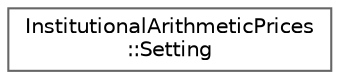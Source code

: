 digraph "Graphical Class Hierarchy"
{
 // LATEX_PDF_SIZE
  bgcolor="transparent";
  edge [fontname=Helvetica,fontsize=10,labelfontname=Helvetica,labelfontsize=10];
  node [fontname=Helvetica,fontsize=10,shape=box,height=0.2,width=0.4];
  rankdir="LR";
  Node0 [id="Node000000",label="InstitutionalArithmeticPrices\l::Setting",height=0.2,width=0.4,color="grey40", fillcolor="white", style="filled",URL="$struct_institutional_arithmetic_prices_1_1_setting.html",tooltip="Structure to store arithmetic sequence settings."];
}
